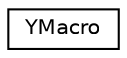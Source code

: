 digraph "Graphical Class Hierarchy"
{
 // LATEX_PDF_SIZE
  edge [fontname="Helvetica",fontsize="10",labelfontname="Helvetica",labelfontsize="10"];
  node [fontname="Helvetica",fontsize="10",shape=record];
  rankdir="LR";
  Node0 [label="YMacro",height=0.2,width=0.4,color="black", fillcolor="white", style="filled",URL="$classYMacro.html",tooltip=" "];
}
